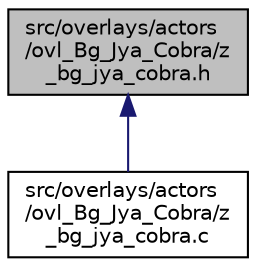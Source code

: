 digraph "src/overlays/actors/ovl_Bg_Jya_Cobra/z_bg_jya_cobra.h"
{
 // LATEX_PDF_SIZE
  edge [fontname="Helvetica",fontsize="10",labelfontname="Helvetica",labelfontsize="10"];
  node [fontname="Helvetica",fontsize="10",shape=record];
  Node1 [label="src/overlays/actors\l/ovl_Bg_Jya_Cobra/z\l_bg_jya_cobra.h",height=0.2,width=0.4,color="black", fillcolor="grey75", style="filled", fontcolor="black",tooltip=" "];
  Node1 -> Node2 [dir="back",color="midnightblue",fontsize="10",style="solid",fontname="Helvetica"];
  Node2 [label="src/overlays/actors\l/ovl_Bg_Jya_Cobra/z\l_bg_jya_cobra.c",height=0.2,width=0.4,color="black", fillcolor="white", style="filled",URL="$d5/d97/z__bg__jya__cobra_8c.html",tooltip=" "];
}
